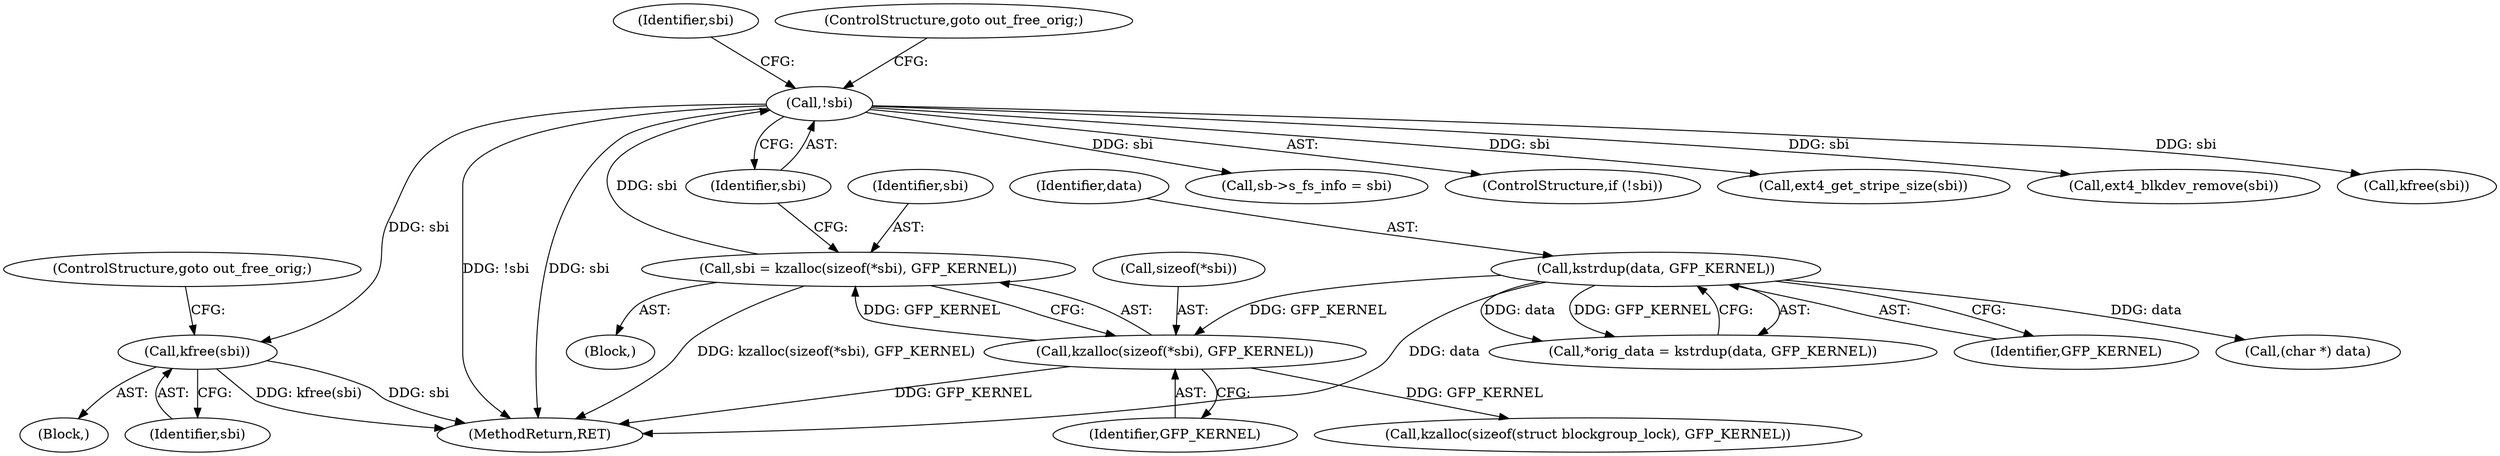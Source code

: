 digraph "0_linux_0449641130f5652b344ef6fa39fa019d7e94660a@API" {
"1000199" [label="(Call,kfree(sbi))"];
"1000182" [label="(Call,!sbi)"];
"1000174" [label="(Call,sbi = kzalloc(sizeof(*sbi), GFP_KERNEL))"];
"1000176" [label="(Call,kzalloc(sizeof(*sbi), GFP_KERNEL))"];
"1000128" [label="(Call,kstrdup(data, GFP_KERNEL))"];
"1000126" [label="(Call,*orig_data = kstrdup(data, GFP_KERNEL))"];
"1000187" [label="(Identifier,sbi)"];
"1000124" [label="(Block,)"];
"1000183" [label="(Identifier,sbi)"];
"1000201" [label="(ControlStructure,goto out_free_orig;)"];
"1000177" [label="(Call,sizeof(*sbi))"];
"1000130" [label="(Identifier,GFP_KERNEL)"];
"1000180" [label="(Identifier,GFP_KERNEL)"];
"1000202" [label="(Call,sb->s_fs_info = sbi)"];
"1000175" [label="(Identifier,sbi)"];
"1000129" [label="(Identifier,data)"];
"1000198" [label="(Block,)"];
"1000176" [label="(Call,kzalloc(sizeof(*sbi), GFP_KERNEL))"];
"1000199" [label="(Call,kfree(sbi))"];
"1002227" [label="(MethodReturn,RET)"];
"1000200" [label="(Identifier,sbi)"];
"1000174" [label="(Call,sbi = kzalloc(sizeof(*sbi), GFP_KERNEL))"];
"1000181" [label="(ControlStructure,if (!sbi))"];
"1001414" [label="(Call,ext4_get_stripe_size(sbi))"];
"1002206" [label="(Call,ext4_blkdev_remove(sbi))"];
"1000184" [label="(ControlStructure,goto out_free_orig;)"];
"1000182" [label="(Call,!sbi)"];
"1000189" [label="(Call,kzalloc(sizeof(struct blockgroup_lock), GFP_KERNEL))"];
"1002220" [label="(Call,kfree(sbi))"];
"1000559" [label="(Call,(char *) data)"];
"1000128" [label="(Call,kstrdup(data, GFP_KERNEL))"];
"1000199" -> "1000198"  [label="AST: "];
"1000199" -> "1000200"  [label="CFG: "];
"1000200" -> "1000199"  [label="AST: "];
"1000201" -> "1000199"  [label="CFG: "];
"1000199" -> "1002227"  [label="DDG: sbi"];
"1000199" -> "1002227"  [label="DDG: kfree(sbi)"];
"1000182" -> "1000199"  [label="DDG: sbi"];
"1000182" -> "1000181"  [label="AST: "];
"1000182" -> "1000183"  [label="CFG: "];
"1000183" -> "1000182"  [label="AST: "];
"1000184" -> "1000182"  [label="CFG: "];
"1000187" -> "1000182"  [label="CFG: "];
"1000182" -> "1002227"  [label="DDG: !sbi"];
"1000182" -> "1002227"  [label="DDG: sbi"];
"1000174" -> "1000182"  [label="DDG: sbi"];
"1000182" -> "1000202"  [label="DDG: sbi"];
"1000182" -> "1001414"  [label="DDG: sbi"];
"1000182" -> "1002206"  [label="DDG: sbi"];
"1000182" -> "1002220"  [label="DDG: sbi"];
"1000174" -> "1000124"  [label="AST: "];
"1000174" -> "1000176"  [label="CFG: "];
"1000175" -> "1000174"  [label="AST: "];
"1000176" -> "1000174"  [label="AST: "];
"1000183" -> "1000174"  [label="CFG: "];
"1000174" -> "1002227"  [label="DDG: kzalloc(sizeof(*sbi), GFP_KERNEL)"];
"1000176" -> "1000174"  [label="DDG: GFP_KERNEL"];
"1000176" -> "1000180"  [label="CFG: "];
"1000177" -> "1000176"  [label="AST: "];
"1000180" -> "1000176"  [label="AST: "];
"1000176" -> "1002227"  [label="DDG: GFP_KERNEL"];
"1000128" -> "1000176"  [label="DDG: GFP_KERNEL"];
"1000176" -> "1000189"  [label="DDG: GFP_KERNEL"];
"1000128" -> "1000126"  [label="AST: "];
"1000128" -> "1000130"  [label="CFG: "];
"1000129" -> "1000128"  [label="AST: "];
"1000130" -> "1000128"  [label="AST: "];
"1000126" -> "1000128"  [label="CFG: "];
"1000128" -> "1002227"  [label="DDG: data"];
"1000128" -> "1000126"  [label="DDG: data"];
"1000128" -> "1000126"  [label="DDG: GFP_KERNEL"];
"1000128" -> "1000559"  [label="DDG: data"];
}
